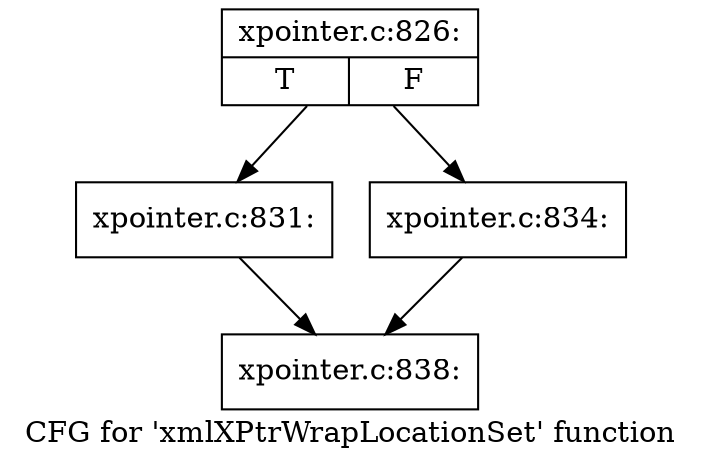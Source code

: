digraph "CFG for 'xmlXPtrWrapLocationSet' function" {
	label="CFG for 'xmlXPtrWrapLocationSet' function";

	Node0x55f69044fb30 [shape=record,label="{xpointer.c:826:|{<s0>T|<s1>F}}"];
	Node0x55f69044fb30 -> Node0x55f69041b7f0;
	Node0x55f69044fb30 -> Node0x55f69041b840;
	Node0x55f69041b7f0 [shape=record,label="{xpointer.c:831:}"];
	Node0x55f69041b7f0 -> Node0x55f69044c280;
	Node0x55f69041b840 [shape=record,label="{xpointer.c:834:}"];
	Node0x55f69041b840 -> Node0x55f69044c280;
	Node0x55f69044c280 [shape=record,label="{xpointer.c:838:}"];
}
